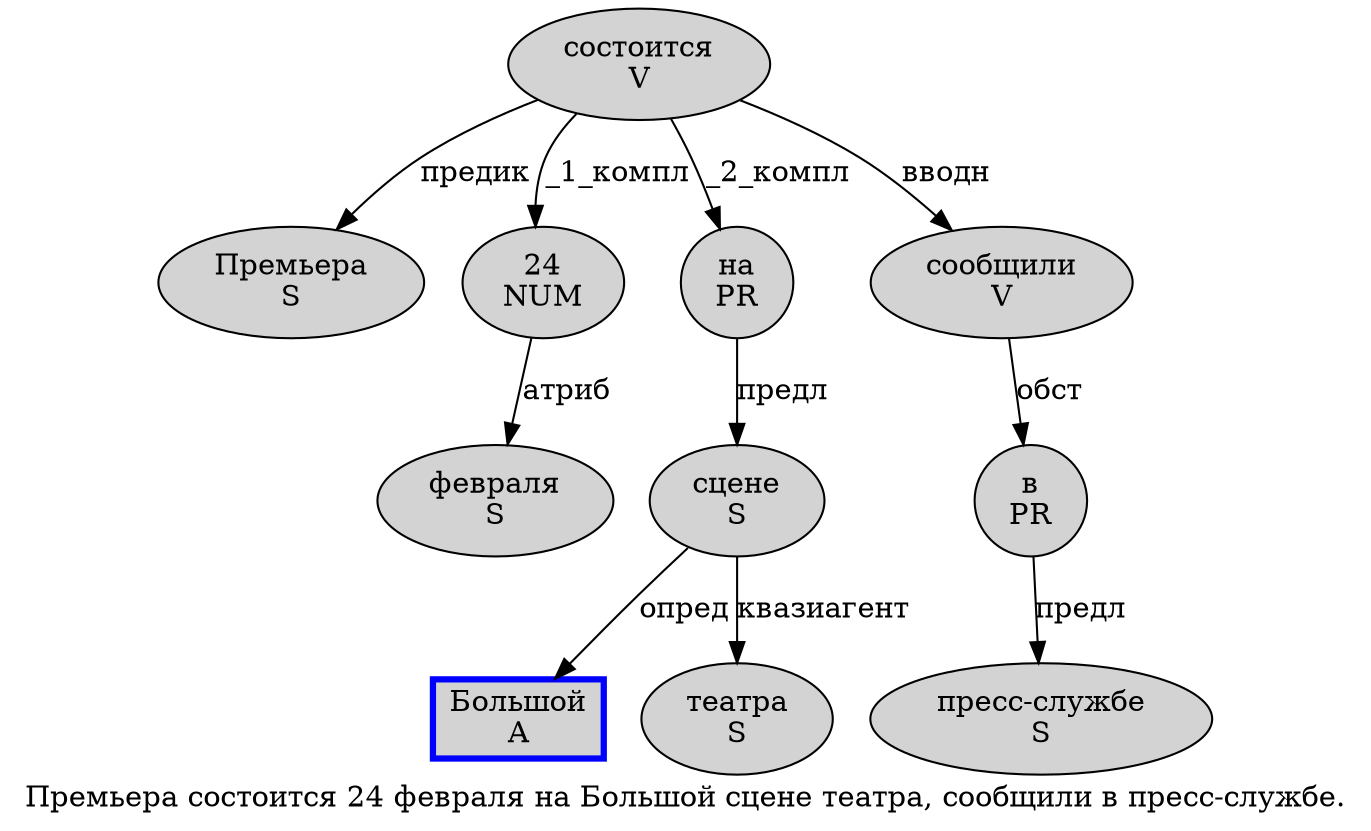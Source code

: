 digraph SENTENCE_757 {
	graph [label="Премьера состоится 24 февраля на Большой сцене театра, сообщили в пресс-службе."]
	node [style=filled]
		0 [label="Премьера
S" color="" fillcolor=lightgray penwidth=1 shape=ellipse]
		1 [label="состоится
V" color="" fillcolor=lightgray penwidth=1 shape=ellipse]
		2 [label="24
NUM" color="" fillcolor=lightgray penwidth=1 shape=ellipse]
		3 [label="февраля
S" color="" fillcolor=lightgray penwidth=1 shape=ellipse]
		4 [label="на
PR" color="" fillcolor=lightgray penwidth=1 shape=ellipse]
		5 [label="Большой
A" color=blue fillcolor=lightgray penwidth=3 shape=box]
		6 [label="сцене
S" color="" fillcolor=lightgray penwidth=1 shape=ellipse]
		7 [label="театра
S" color="" fillcolor=lightgray penwidth=1 shape=ellipse]
		9 [label="сообщили
V" color="" fillcolor=lightgray penwidth=1 shape=ellipse]
		10 [label="в
PR" color="" fillcolor=lightgray penwidth=1 shape=ellipse]
		11 [label="пресс-службе
S" color="" fillcolor=lightgray penwidth=1 shape=ellipse]
			4 -> 6 [label="предл"]
			2 -> 3 [label="атриб"]
			10 -> 11 [label="предл"]
			9 -> 10 [label="обст"]
			6 -> 5 [label="опред"]
			6 -> 7 [label="квазиагент"]
			1 -> 0 [label="предик"]
			1 -> 2 [label="_1_компл"]
			1 -> 4 [label="_2_компл"]
			1 -> 9 [label="вводн"]
}